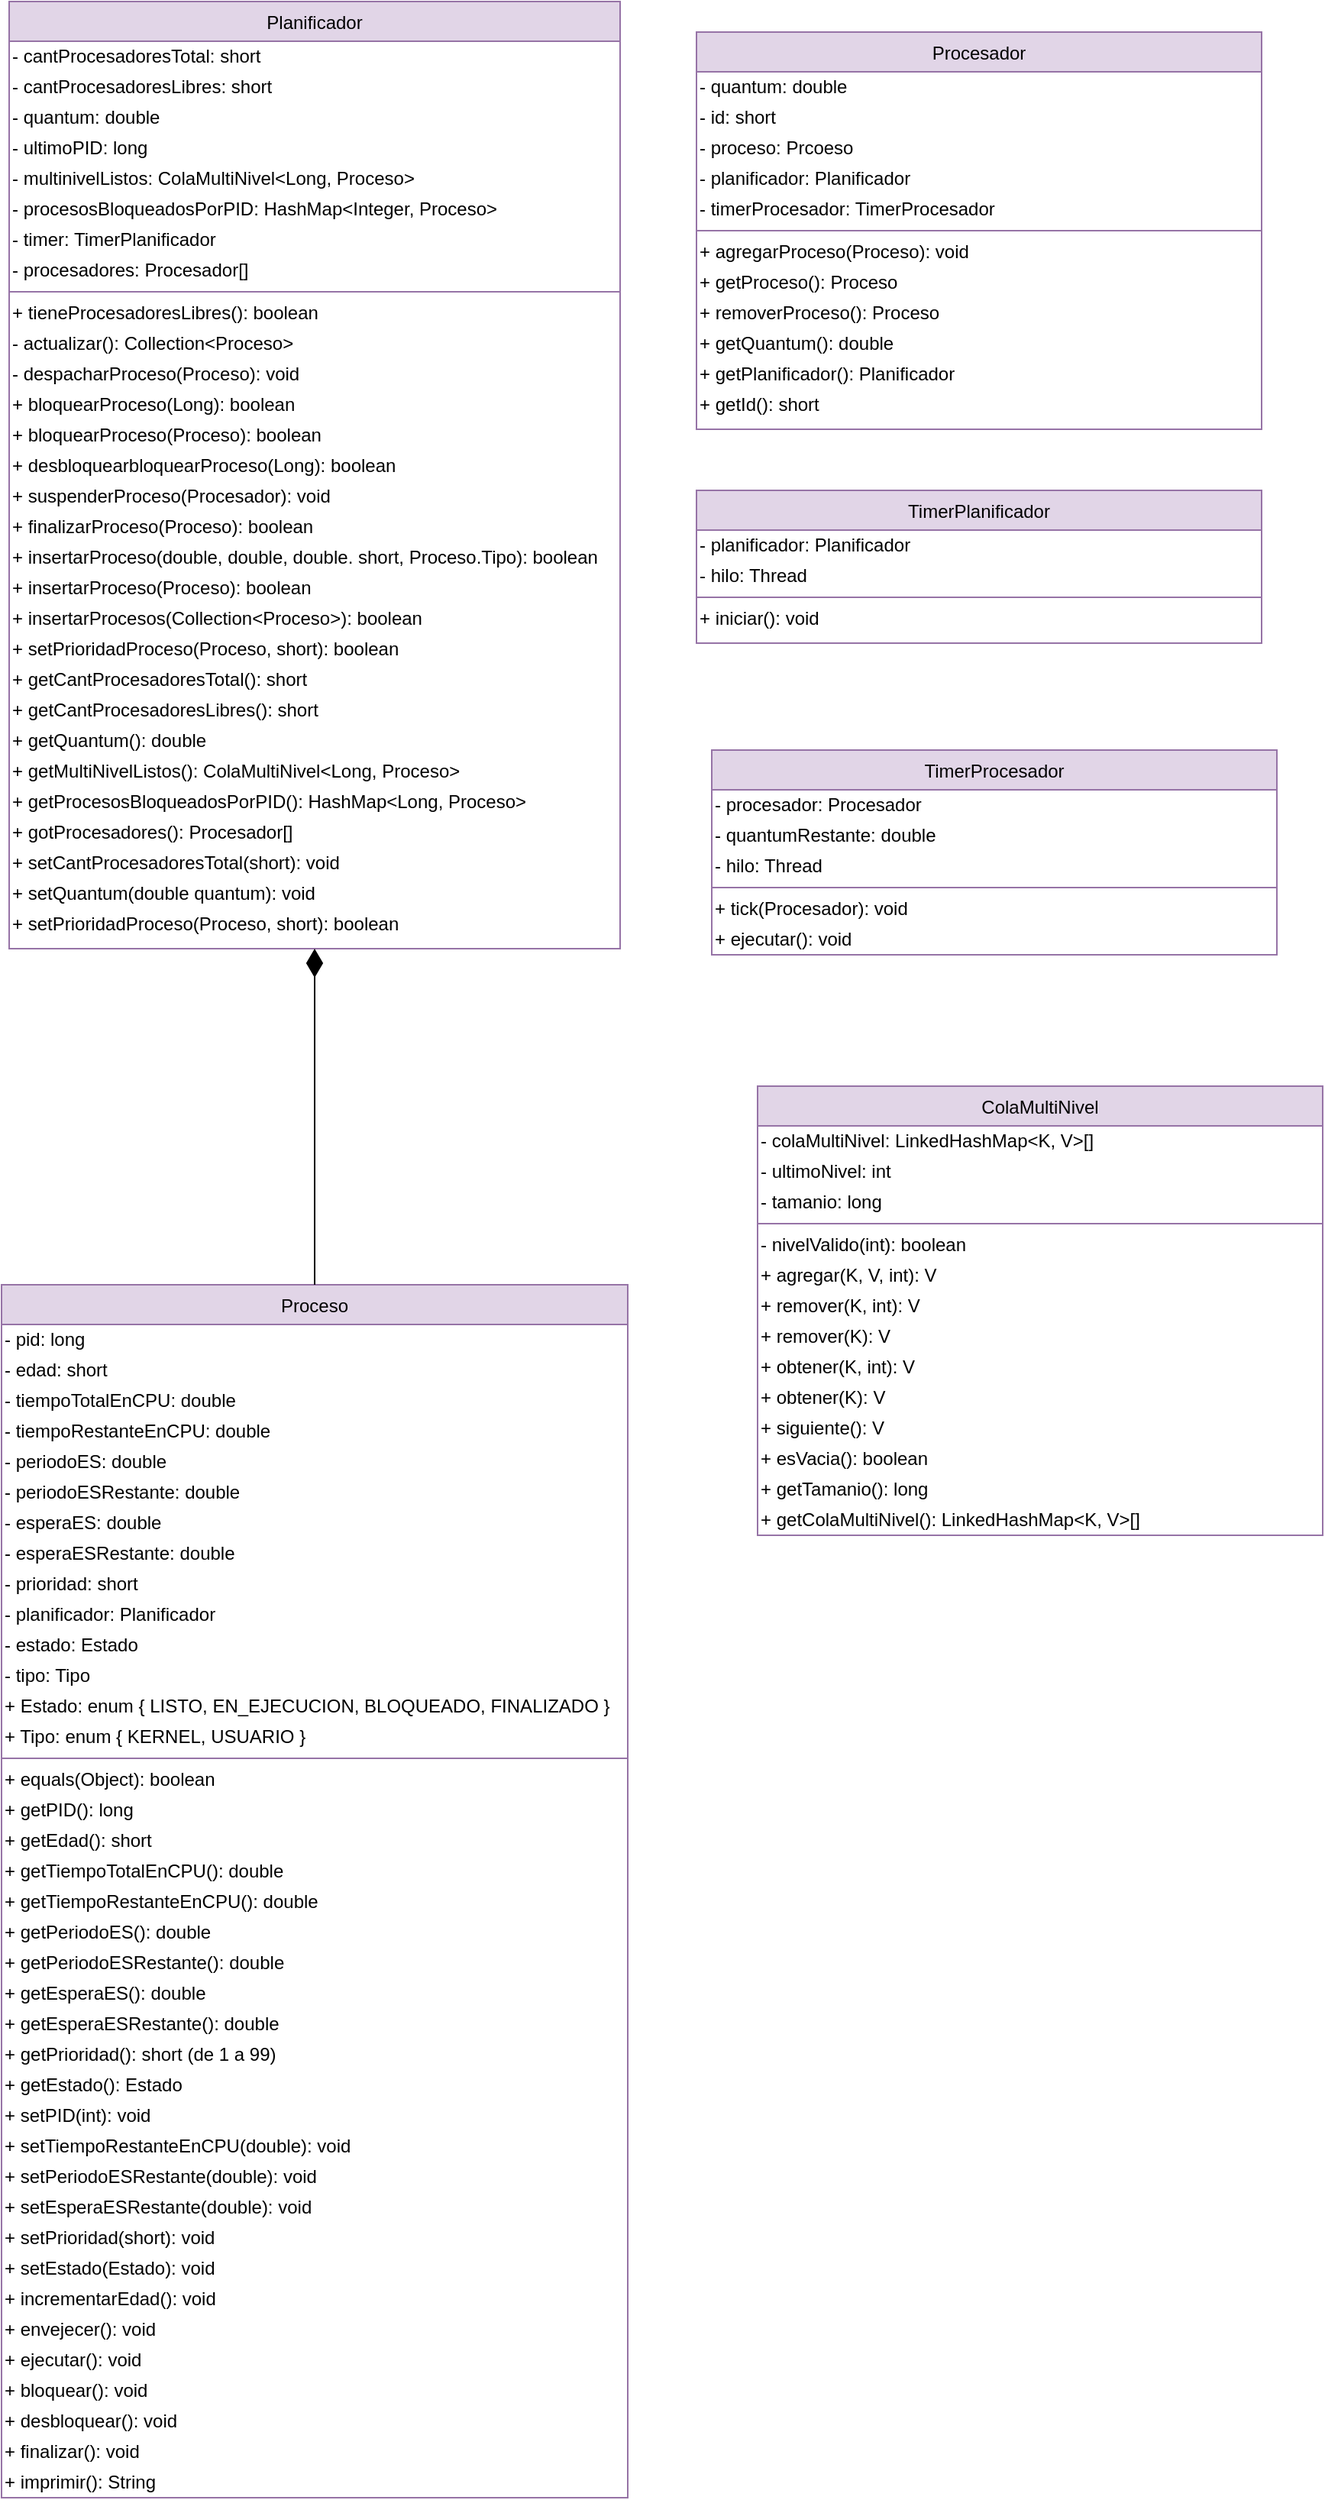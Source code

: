 <mxfile version="19.0.3" type="device"><diagram id="C5RBs43oDa-KdzZeNtuy" name="Page-1"><mxGraphModel dx="890" dy="1562" grid="1" gridSize="10" guides="1" tooltips="1" connect="1" arrows="1" fold="1" page="1" pageScale="1" pageWidth="827" pageHeight="1169" math="0" shadow="0"><root><mxCell id="WIyWlLk6GJQsqaUBKTNV-0"/><mxCell id="WIyWlLk6GJQsqaUBKTNV-1" parent="WIyWlLk6GJQsqaUBKTNV-0"/><mxCell id="zkfFHV4jXpPFQw0GAbJ--0" value="Planificador" style="swimlane;fontStyle=0;align=center;verticalAlign=top;childLayout=stackLayout;horizontal=1;startSize=26;horizontalStack=0;resizeParent=1;resizeLast=0;collapsible=1;marginBottom=0;rounded=0;shadow=0;strokeWidth=1;fillColor=#e1d5e7;strokeColor=#9673a6;" parent="WIyWlLk6GJQsqaUBKTNV-1" vertex="1"><mxGeometry x="440" y="-90" width="400" height="620" as="geometry"><mxRectangle x="230" y="140" width="160" height="26" as="alternateBounds"/></mxGeometry></mxCell><mxCell id="KZem5yI_J5OwoNW8qVeV-34" value="- cantProcesadoresTotal: short" style="text;html=1;align=left;verticalAlign=middle;resizable=0;points=[];autosize=1;strokeColor=none;fillColor=none;" parent="zkfFHV4jXpPFQw0GAbJ--0" vertex="1"><mxGeometry y="26" width="400" height="20" as="geometry"/></mxCell><mxCell id="KZem5yI_J5OwoNW8qVeV-38" value="- cantProcesadoresLibres: short" style="text;html=1;align=left;verticalAlign=middle;resizable=0;points=[];autosize=1;strokeColor=none;fillColor=none;" parent="zkfFHV4jXpPFQw0GAbJ--0" vertex="1"><mxGeometry y="46" width="400" height="20" as="geometry"/></mxCell><mxCell id="KZem5yI_J5OwoNW8qVeV-18" value="- quantum: double" style="text;html=1;align=left;verticalAlign=middle;resizable=0;points=[];autosize=1;strokeColor=none;fillColor=none;" parent="zkfFHV4jXpPFQw0GAbJ--0" vertex="1"><mxGeometry y="66" width="400" height="20" as="geometry"/></mxCell><mxCell id="LZB0UhhgpXTZu3_sAU4M-23" value="- ultimoPID: long" style="text;html=1;align=left;verticalAlign=middle;resizable=0;points=[];autosize=1;strokeColor=none;fillColor=none;" vertex="1" parent="zkfFHV4jXpPFQw0GAbJ--0"><mxGeometry y="86" width="400" height="20" as="geometry"/></mxCell><mxCell id="KZem5yI_J5OwoNW8qVeV-39" value="- multinivelListos: ColaMultiNivel&amp;lt;Long, Proceso&amp;gt;" style="text;html=1;align=left;verticalAlign=middle;resizable=0;points=[];autosize=1;strokeColor=none;fillColor=none;" parent="zkfFHV4jXpPFQw0GAbJ--0" vertex="1"><mxGeometry y="106" width="400" height="20" as="geometry"/></mxCell><mxCell id="LZB0UhhgpXTZu3_sAU4M-24" value="- procesosBloqueadosPorPID: HashMap&amp;lt;Integer, Proceso&amp;gt;" style="text;html=1;align=left;verticalAlign=middle;resizable=0;points=[];autosize=1;strokeColor=none;fillColor=none;" vertex="1" parent="zkfFHV4jXpPFQw0GAbJ--0"><mxGeometry y="126" width="400" height="20" as="geometry"/></mxCell><mxCell id="LZB0UhhgpXTZu3_sAU4M-25" value="- timer: TimerPlanificador" style="text;html=1;align=left;verticalAlign=middle;resizable=0;points=[];autosize=1;strokeColor=none;fillColor=none;" vertex="1" parent="zkfFHV4jXpPFQw0GAbJ--0"><mxGeometry y="146" width="400" height="20" as="geometry"/></mxCell><mxCell id="KZem5yI_J5OwoNW8qVeV-36" value="- procesadores: Procesador[]" style="text;html=1;align=left;verticalAlign=middle;resizable=0;points=[];autosize=1;strokeColor=none;fillColor=none;" parent="zkfFHV4jXpPFQw0GAbJ--0" vertex="1"><mxGeometry y="166" width="400" height="20" as="geometry"/></mxCell><mxCell id="zkfFHV4jXpPFQw0GAbJ--4" value="" style="line;html=1;strokeWidth=1;align=left;verticalAlign=middle;spacingTop=-1;spacingLeft=3;spacingRight=3;rotatable=0;labelPosition=right;points=[];portConstraint=eastwest;fillColor=#e1d5e7;strokeColor=#9673a6;" parent="zkfFHV4jXpPFQw0GAbJ--0" vertex="1"><mxGeometry y="186" width="400" height="8" as="geometry"/></mxCell><mxCell id="LZB0UhhgpXTZu3_sAU4M-26" value="+ tieneProcesadoresLibres(): boolean" style="text;html=1;align=left;verticalAlign=middle;resizable=0;points=[];autosize=1;" vertex="1" parent="zkfFHV4jXpPFQw0GAbJ--0"><mxGeometry y="194" width="400" height="20" as="geometry"/></mxCell><mxCell id="KZem5yI_J5OwoNW8qVeV-40" value="- actualizar(): Collection&amp;lt;Proceso&amp;gt;" style="text;html=1;align=left;verticalAlign=middle;resizable=0;points=[];autosize=1;" parent="zkfFHV4jXpPFQw0GAbJ--0" vertex="1"><mxGeometry y="214" width="400" height="20" as="geometry"/></mxCell><mxCell id="LZB0UhhgpXTZu3_sAU4M-27" value="- despacharProceso(Proceso): void" style="text;html=1;align=left;verticalAlign=middle;resizable=0;points=[];autosize=1;" vertex="1" parent="zkfFHV4jXpPFQw0GAbJ--0"><mxGeometry y="234" width="400" height="20" as="geometry"/></mxCell><mxCell id="KZem5yI_J5OwoNW8qVeV-44" value="+ bloquearProceso(Long): boolean" style="text;html=1;align=left;verticalAlign=middle;resizable=0;points=[];autosize=1;" parent="zkfFHV4jXpPFQw0GAbJ--0" vertex="1"><mxGeometry y="254" width="400" height="20" as="geometry"/></mxCell><mxCell id="LZB0UhhgpXTZu3_sAU4M-28" value="+ bloquearProceso(Proceso): boolean" style="text;html=1;align=left;verticalAlign=middle;resizable=0;points=[];autosize=1;" vertex="1" parent="zkfFHV4jXpPFQw0GAbJ--0"><mxGeometry y="274" width="400" height="20" as="geometry"/></mxCell><mxCell id="LZB0UhhgpXTZu3_sAU4M-29" value="+ desbloquearbloquearProceso(Long): boolean" style="text;html=1;align=left;verticalAlign=middle;resizable=0;points=[];autosize=1;" vertex="1" parent="zkfFHV4jXpPFQw0GAbJ--0"><mxGeometry y="294" width="400" height="20" as="geometry"/></mxCell><mxCell id="LZB0UhhgpXTZu3_sAU4M-30" value="+ suspenderProceso(Procesador): void" style="text;html=1;align=left;verticalAlign=middle;resizable=0;points=[];autosize=1;" vertex="1" parent="zkfFHV4jXpPFQw0GAbJ--0"><mxGeometry y="314" width="400" height="20" as="geometry"/></mxCell><mxCell id="LZB0UhhgpXTZu3_sAU4M-31" value="+ finalizarProceso(Proceso): boolean" style="text;html=1;align=left;verticalAlign=middle;resizable=0;points=[];autosize=1;" vertex="1" parent="zkfFHV4jXpPFQw0GAbJ--0"><mxGeometry y="334" width="400" height="20" as="geometry"/></mxCell><mxCell id="KZem5yI_J5OwoNW8qVeV-57" value="+ insertarProceso(double, double, double. short, Proceso.Tipo): boolean" style="text;html=1;align=left;verticalAlign=middle;resizable=0;points=[];autosize=1;" parent="zkfFHV4jXpPFQw0GAbJ--0" vertex="1"><mxGeometry y="354" width="400" height="20" as="geometry"/></mxCell><mxCell id="LZB0UhhgpXTZu3_sAU4M-33" value="+ insertarProceso(Proceso): boolean" style="text;html=1;align=left;verticalAlign=middle;resizable=0;points=[];autosize=1;" vertex="1" parent="zkfFHV4jXpPFQw0GAbJ--0"><mxGeometry y="374" width="400" height="20" as="geometry"/></mxCell><mxCell id="KZem5yI_J5OwoNW8qVeV-63" value="+ insertarProcesos(Collection&amp;lt;Proceso&amp;gt;): boolean" style="text;html=1;align=left;verticalAlign=middle;resizable=0;points=[];autosize=1;" parent="zkfFHV4jXpPFQw0GAbJ--0" vertex="1"><mxGeometry y="394" width="400" height="20" as="geometry"/></mxCell><mxCell id="LZB0UhhgpXTZu3_sAU4M-34" value="+ setPrioridadProceso(Proceso, short): boolean" style="text;html=1;align=left;verticalAlign=middle;resizable=0;points=[];autosize=1;" vertex="1" parent="zkfFHV4jXpPFQw0GAbJ--0"><mxGeometry y="414" width="400" height="20" as="geometry"/></mxCell><mxCell id="KZem5yI_J5OwoNW8qVeV-61" value="+ getCantProcesadoresTotal(): short" style="text;html=1;align=left;verticalAlign=middle;resizable=0;points=[];autosize=1;" parent="zkfFHV4jXpPFQw0GAbJ--0" vertex="1"><mxGeometry y="434" width="400" height="20" as="geometry"/></mxCell><mxCell id="LZB0UhhgpXTZu3_sAU4M-35" value="+ getCantProcesadoresLibres(): short" style="text;html=1;align=left;verticalAlign=middle;resizable=0;points=[];autosize=1;" vertex="1" parent="zkfFHV4jXpPFQw0GAbJ--0"><mxGeometry y="454" width="400" height="20" as="geometry"/></mxCell><mxCell id="KZem5yI_J5OwoNW8qVeV-19" value="+ getQuantum(): double" style="text;html=1;align=left;verticalAlign=middle;resizable=0;points=[];autosize=1;" parent="zkfFHV4jXpPFQw0GAbJ--0" vertex="1"><mxGeometry y="474" width="400" height="20" as="geometry"/></mxCell><mxCell id="KZem5yI_J5OwoNW8qVeV-67" value="+ getMultiNivelListos(): ColaMultiNivel&amp;lt;Long, Proceso&amp;gt;" style="text;html=1;align=left;verticalAlign=middle;resizable=0;points=[];autosize=1;" parent="zkfFHV4jXpPFQw0GAbJ--0" vertex="1"><mxGeometry y="494" width="400" height="20" as="geometry"/></mxCell><mxCell id="KZem5yI_J5OwoNW8qVeV-71" value="+ getProcesosBloqueadosPorPID(): HashMap&amp;lt;Long, Proceso&amp;gt;" style="text;html=1;align=left;verticalAlign=middle;resizable=0;points=[];autosize=1;" parent="zkfFHV4jXpPFQw0GAbJ--0" vertex="1"><mxGeometry y="514" width="400" height="20" as="geometry"/></mxCell><mxCell id="KZem5yI_J5OwoNW8qVeV-73" value="+ gotProcesadores(): Procesador[]" style="text;html=1;align=left;verticalAlign=middle;resizable=0;points=[];autosize=1;" parent="zkfFHV4jXpPFQw0GAbJ--0" vertex="1"><mxGeometry y="534" width="400" height="20" as="geometry"/></mxCell><mxCell id="KZem5yI_J5OwoNW8qVeV-60" value="+ setCantProcesadoresTotal(short): void" style="text;html=1;align=left;verticalAlign=middle;resizable=0;points=[];autosize=1;" parent="zkfFHV4jXpPFQw0GAbJ--0" vertex="1"><mxGeometry y="554" width="400" height="20" as="geometry"/></mxCell><mxCell id="KZem5yI_J5OwoNW8qVeV-20" value="+ setQuantum(double quantum): void" style="text;html=1;align=left;verticalAlign=middle;resizable=0;points=[];autosize=1;" parent="zkfFHV4jXpPFQw0GAbJ--0" vertex="1"><mxGeometry y="574" width="400" height="20" as="geometry"/></mxCell><mxCell id="KZem5yI_J5OwoNW8qVeV-62" value="+ setPrioridadProceso(Proceso, short): boolean" style="text;html=1;align=left;verticalAlign=middle;resizable=0;points=[];autosize=1;" parent="zkfFHV4jXpPFQw0GAbJ--0" vertex="1"><mxGeometry y="594" width="400" height="20" as="geometry"/></mxCell><mxCell id="zkfFHV4jXpPFQw0GAbJ--13" value="Proceso" style="swimlane;fontStyle=0;align=center;verticalAlign=top;childLayout=stackLayout;horizontal=1;startSize=26;horizontalStack=0;resizeParent=1;resizeLast=0;collapsible=1;marginBottom=0;rounded=0;shadow=0;strokeWidth=1;fillColor=#e1d5e7;strokeColor=#9673a6;" parent="WIyWlLk6GJQsqaUBKTNV-1" vertex="1"><mxGeometry x="435" y="750" width="410" height="794" as="geometry"><mxRectangle x="340" y="380" width="170" height="26" as="alternateBounds"/></mxGeometry></mxCell><mxCell id="KZem5yI_J5OwoNW8qVeV-28" value="- pid: long" style="text;html=1;align=left;verticalAlign=middle;resizable=0;points=[];autosize=1;strokeColor=none;fillColor=none;" parent="zkfFHV4jXpPFQw0GAbJ--13" vertex="1"><mxGeometry y="26" width="410" height="20" as="geometry"/></mxCell><mxCell id="LZB0UhhgpXTZu3_sAU4M-36" value="- edad: short" style="text;html=1;align=left;verticalAlign=middle;resizable=0;points=[];autosize=1;strokeColor=none;fillColor=none;" vertex="1" parent="zkfFHV4jXpPFQw0GAbJ--13"><mxGeometry y="46" width="410" height="20" as="geometry"/></mxCell><mxCell id="KZem5yI_J5OwoNW8qVeV-1" value="- tiempoTotalEnCPU: double" style="text;html=1;align=left;verticalAlign=middle;resizable=0;points=[];autosize=1;strokeColor=none;fillColor=none;" parent="zkfFHV4jXpPFQw0GAbJ--13" vertex="1"><mxGeometry y="66" width="410" height="20" as="geometry"/></mxCell><mxCell id="LZB0UhhgpXTZu3_sAU4M-37" value="- tiempoRestanteEnCPU: double" style="text;html=1;align=left;verticalAlign=middle;resizable=0;points=[];autosize=1;strokeColor=none;fillColor=none;" vertex="1" parent="zkfFHV4jXpPFQw0GAbJ--13"><mxGeometry y="86" width="410" height="20" as="geometry"/></mxCell><mxCell id="KZem5yI_J5OwoNW8qVeV-22" value="- periodoES: double" style="text;html=1;align=left;verticalAlign=middle;resizable=0;points=[];autosize=1;strokeColor=none;fillColor=none;" parent="zkfFHV4jXpPFQw0GAbJ--13" vertex="1"><mxGeometry y="106" width="410" height="20" as="geometry"/></mxCell><mxCell id="LZB0UhhgpXTZu3_sAU4M-38" value="- periodoESRestante: double" style="text;html=1;align=left;verticalAlign=middle;resizable=0;points=[];autosize=1;strokeColor=none;fillColor=none;" vertex="1" parent="zkfFHV4jXpPFQw0GAbJ--13"><mxGeometry y="126" width="410" height="20" as="geometry"/></mxCell><mxCell id="KZem5yI_J5OwoNW8qVeV-24" value="- esperaES: double" style="text;html=1;align=left;verticalAlign=middle;resizable=0;points=[];autosize=1;strokeColor=none;fillColor=none;" parent="zkfFHV4jXpPFQw0GAbJ--13" vertex="1"><mxGeometry y="146" width="410" height="20" as="geometry"/></mxCell><mxCell id="KZem5yI_J5OwoNW8qVeV-69" value="- esperaESRestante: double" style="text;html=1;align=left;verticalAlign=middle;resizable=0;points=[];autosize=1;strokeColor=none;fillColor=none;" parent="zkfFHV4jXpPFQw0GAbJ--13" vertex="1"><mxGeometry y="166" width="410" height="20" as="geometry"/></mxCell><mxCell id="KZem5yI_J5OwoNW8qVeV-12" value="- prioridad: short" style="text;html=1;align=left;verticalAlign=middle;resizable=0;points=[];autosize=1;strokeColor=none;fillColor=none;" parent="zkfFHV4jXpPFQw0GAbJ--13" vertex="1"><mxGeometry y="186" width="410" height="20" as="geometry"/></mxCell><mxCell id="KZem5yI_J5OwoNW8qVeV-78" value="- planificador: Planificador" style="text;html=1;align=left;verticalAlign=middle;resizable=0;points=[];autosize=1;strokeColor=none;fillColor=none;" parent="zkfFHV4jXpPFQw0GAbJ--13" vertex="1"><mxGeometry y="206" width="410" height="20" as="geometry"/></mxCell><mxCell id="KZem5yI_J5OwoNW8qVeV-9" value="- estado: Estado" style="text;html=1;align=left;verticalAlign=middle;resizable=0;points=[];autosize=1;strokeColor=none;fillColor=none;" parent="zkfFHV4jXpPFQw0GAbJ--13" vertex="1"><mxGeometry y="226" width="410" height="20" as="geometry"/></mxCell><mxCell id="LZB0UhhgpXTZu3_sAU4M-40" value="- tipo: Tipo" style="text;html=1;align=left;verticalAlign=middle;resizable=0;points=[];autosize=1;strokeColor=none;fillColor=none;" vertex="1" parent="zkfFHV4jXpPFQw0GAbJ--13"><mxGeometry y="246" width="410" height="20" as="geometry"/></mxCell><mxCell id="KZem5yI_J5OwoNW8qVeV-17" value="+ Estado: enum {&amp;nbsp;LISTO, EN_EJECUCION, BLOQUEADO, FINALIZADO }" style="text;html=1;align=left;verticalAlign=middle;resizable=0;points=[];autosize=1;strokeColor=none;fillColor=none;" parent="zkfFHV4jXpPFQw0GAbJ--13" vertex="1"><mxGeometry y="266" width="410" height="20" as="geometry"/></mxCell><mxCell id="LZB0UhhgpXTZu3_sAU4M-39" value="+ Tipo: enum { KERNEL, USUARIO }" style="text;html=1;align=left;verticalAlign=middle;resizable=0;points=[];autosize=1;strokeColor=none;fillColor=none;" vertex="1" parent="zkfFHV4jXpPFQw0GAbJ--13"><mxGeometry y="286" width="410" height="20" as="geometry"/></mxCell><mxCell id="zkfFHV4jXpPFQw0GAbJ--15" value="" style="line;html=1;strokeWidth=1;align=left;verticalAlign=middle;spacingTop=-1;spacingLeft=3;spacingRight=3;rotatable=0;labelPosition=right;points=[];portConstraint=eastwest;fillColor=#e1d5e7;strokeColor=#9673a6;" parent="zkfFHV4jXpPFQw0GAbJ--13" vertex="1"><mxGeometry y="306" width="410" height="8" as="geometry"/></mxCell><mxCell id="LZB0UhhgpXTZu3_sAU4M-41" value="+ equals(Object): boolean" style="text;html=1;align=left;verticalAlign=middle;resizable=0;points=[];autosize=1;strokeColor=none;fillColor=none;" vertex="1" parent="zkfFHV4jXpPFQw0GAbJ--13"><mxGeometry y="314" width="410" height="20" as="geometry"/></mxCell><mxCell id="KZem5yI_J5OwoNW8qVeV-29" value="+ getPID(): long" style="text;html=1;align=left;verticalAlign=middle;resizable=0;points=[];autosize=1;strokeColor=none;fillColor=none;" parent="zkfFHV4jXpPFQw0GAbJ--13" vertex="1"><mxGeometry y="334" width="410" height="20" as="geometry"/></mxCell><mxCell id="LZB0UhhgpXTZu3_sAU4M-42" value="+ getEdad(): short" style="text;html=1;align=left;verticalAlign=middle;resizable=0;points=[];autosize=1;strokeColor=none;fillColor=none;" vertex="1" parent="zkfFHV4jXpPFQw0GAbJ--13"><mxGeometry y="354" width="410" height="20" as="geometry"/></mxCell><mxCell id="KZem5yI_J5OwoNW8qVeV-3" value="+ getTiempoTotalEnCPU(): double" style="text;html=1;align=left;verticalAlign=middle;resizable=0;points=[];autosize=1;strokeColor=none;fillColor=none;" parent="zkfFHV4jXpPFQw0GAbJ--13" vertex="1"><mxGeometry y="374" width="410" height="20" as="geometry"/></mxCell><mxCell id="LZB0UhhgpXTZu3_sAU4M-43" value="+ getTiempoRestanteEnCPU(): double" style="text;html=1;align=left;verticalAlign=middle;resizable=0;points=[];autosize=1;strokeColor=none;fillColor=none;" vertex="1" parent="zkfFHV4jXpPFQw0GAbJ--13"><mxGeometry y="394" width="410" height="20" as="geometry"/></mxCell><mxCell id="KZem5yI_J5OwoNW8qVeV-16" value="+ getPeriodoES(): double" style="text;html=1;align=left;verticalAlign=middle;resizable=0;points=[];autosize=1;strokeColor=none;fillColor=none;" parent="zkfFHV4jXpPFQw0GAbJ--13" vertex="1"><mxGeometry y="414" width="410" height="20" as="geometry"/></mxCell><mxCell id="LZB0UhhgpXTZu3_sAU4M-44" value="+ getPeriodoESRestante(): double" style="text;html=1;align=left;verticalAlign=middle;resizable=0;points=[];autosize=1;strokeColor=none;fillColor=none;" vertex="1" parent="zkfFHV4jXpPFQw0GAbJ--13"><mxGeometry y="434" width="410" height="20" as="geometry"/></mxCell><mxCell id="KZem5yI_J5OwoNW8qVeV-26" value="+ getEsperaES(): double" style="text;html=1;align=left;verticalAlign=middle;resizable=0;points=[];autosize=1;strokeColor=none;fillColor=none;" parent="zkfFHV4jXpPFQw0GAbJ--13" vertex="1"><mxGeometry y="454" width="410" height="20" as="geometry"/></mxCell><mxCell id="LZB0UhhgpXTZu3_sAU4M-45" value="+ getEsperaESRestante(): double" style="text;html=1;align=left;verticalAlign=middle;resizable=0;points=[];autosize=1;strokeColor=none;fillColor=none;" vertex="1" parent="zkfFHV4jXpPFQw0GAbJ--13"><mxGeometry y="474" width="410" height="20" as="geometry"/></mxCell><mxCell id="KZem5yI_J5OwoNW8qVeV-15" value="+ getPrioridad(): short (de 1 a 99)" style="text;html=1;align=left;verticalAlign=middle;resizable=0;points=[];autosize=1;strokeColor=none;fillColor=none;" parent="zkfFHV4jXpPFQw0GAbJ--13" vertex="1"><mxGeometry y="494" width="410" height="20" as="geometry"/></mxCell><mxCell id="KZem5yI_J5OwoNW8qVeV-21" value="+ getEstado(): Estado" style="text;html=1;align=left;verticalAlign=middle;resizable=0;points=[];autosize=1;strokeColor=none;fillColor=none;" parent="zkfFHV4jXpPFQw0GAbJ--13" vertex="1"><mxGeometry y="514" width="410" height="20" as="geometry"/></mxCell><mxCell id="KZem5yI_J5OwoNW8qVeV-65" value="+ setPID(int): void" style="text;html=1;align=left;verticalAlign=middle;resizable=0;points=[];autosize=1;strokeColor=none;fillColor=none;" parent="zkfFHV4jXpPFQw0GAbJ--13" vertex="1"><mxGeometry y="534" width="410" height="20" as="geometry"/></mxCell><mxCell id="KZem5yI_J5OwoNW8qVeV-2" value="+ setTiempoRestanteEnCPU(double): void" style="text;html=1;align=left;verticalAlign=middle;resizable=0;points=[];autosize=1;strokeColor=none;fillColor=none;" parent="zkfFHV4jXpPFQw0GAbJ--13" vertex="1"><mxGeometry y="554" width="410" height="20" as="geometry"/></mxCell><mxCell id="LZB0UhhgpXTZu3_sAU4M-46" value="+ setPeriodoESRestante(double): void" style="text;html=1;align=left;verticalAlign=middle;resizable=0;points=[];autosize=1;strokeColor=none;fillColor=none;" vertex="1" parent="zkfFHV4jXpPFQw0GAbJ--13"><mxGeometry y="574" width="410" height="20" as="geometry"/></mxCell><mxCell id="LZB0UhhgpXTZu3_sAU4M-47" value="+ setEsperaESRestante(double): void" style="text;html=1;align=left;verticalAlign=middle;resizable=0;points=[];autosize=1;strokeColor=none;fillColor=none;" vertex="1" parent="zkfFHV4jXpPFQw0GAbJ--13"><mxGeometry y="594" width="410" height="20" as="geometry"/></mxCell><mxCell id="KZem5yI_J5OwoNW8qVeV-14" value="+ setPrioridad(short): void" style="text;html=1;align=left;verticalAlign=middle;resizable=0;points=[];autosize=1;strokeColor=none;fillColor=none;" parent="zkfFHV4jXpPFQw0GAbJ--13" vertex="1"><mxGeometry y="614" width="410" height="20" as="geometry"/></mxCell><mxCell id="KZem5yI_J5OwoNW8qVeV-23" value="+ setEstado(Estado): void" style="text;html=1;align=left;verticalAlign=middle;resizable=0;points=[];autosize=1;strokeColor=none;fillColor=none;" parent="zkfFHV4jXpPFQw0GAbJ--13" vertex="1"><mxGeometry y="634" width="410" height="20" as="geometry"/></mxCell><mxCell id="KZem5yI_J5OwoNW8qVeV-25" value="+ incrementarEdad(): void" style="text;html=1;align=left;verticalAlign=middle;resizable=0;points=[];autosize=1;strokeColor=none;fillColor=none;" parent="zkfFHV4jXpPFQw0GAbJ--13" vertex="1"><mxGeometry y="654" width="410" height="20" as="geometry"/></mxCell><mxCell id="LZB0UhhgpXTZu3_sAU4M-48" value="+ envejecer(): void" style="text;html=1;align=left;verticalAlign=middle;resizable=0;points=[];autosize=1;strokeColor=none;fillColor=none;" vertex="1" parent="zkfFHV4jXpPFQw0GAbJ--13"><mxGeometry y="674" width="410" height="20" as="geometry"/></mxCell><mxCell id="LZB0UhhgpXTZu3_sAU4M-49" value="+ ejecutar(): void" style="text;html=1;align=left;verticalAlign=middle;resizable=0;points=[];autosize=1;strokeColor=none;fillColor=none;" vertex="1" parent="zkfFHV4jXpPFQw0GAbJ--13"><mxGeometry y="694" width="410" height="20" as="geometry"/></mxCell><mxCell id="LZB0UhhgpXTZu3_sAU4M-50" value="+ bloquear(): void" style="text;html=1;align=left;verticalAlign=middle;resizable=0;points=[];autosize=1;strokeColor=none;fillColor=none;" vertex="1" parent="zkfFHV4jXpPFQw0GAbJ--13"><mxGeometry y="714" width="410" height="20" as="geometry"/></mxCell><mxCell id="LZB0UhhgpXTZu3_sAU4M-51" value="+ desbloquear(): void" style="text;html=1;align=left;verticalAlign=middle;resizable=0;points=[];autosize=1;strokeColor=none;fillColor=none;" vertex="1" parent="zkfFHV4jXpPFQw0GAbJ--13"><mxGeometry y="734" width="410" height="20" as="geometry"/></mxCell><mxCell id="LZB0UhhgpXTZu3_sAU4M-52" value="+ finalizar(): void" style="text;html=1;align=left;verticalAlign=middle;resizable=0;points=[];autosize=1;strokeColor=none;fillColor=none;" vertex="1" parent="zkfFHV4jXpPFQw0GAbJ--13"><mxGeometry y="754" width="410" height="20" as="geometry"/></mxCell><mxCell id="LZB0UhhgpXTZu3_sAU4M-53" value="+ imprimir(): String" style="text;html=1;align=left;verticalAlign=middle;resizable=0;points=[];autosize=1;strokeColor=none;fillColor=none;" vertex="1" parent="zkfFHV4jXpPFQw0GAbJ--13"><mxGeometry y="774" width="410" height="20" as="geometry"/></mxCell><mxCell id="KZem5yI_J5OwoNW8qVeV-74" value="" style="endArrow=diamondThin;html=1;rounded=0;endFill=1;startArrow=none;startFill=0;strokeWidth=1;endSize=16;" parent="WIyWlLk6GJQsqaUBKTNV-1" source="zkfFHV4jXpPFQw0GAbJ--13" target="zkfFHV4jXpPFQw0GAbJ--0" edge="1"><mxGeometry width="50" height="50" relative="1" as="geometry"><mxPoint x="580" y="410" as="sourcePoint"/><mxPoint x="630" y="360" as="targetPoint"/></mxGeometry></mxCell><mxCell id="LZB0UhhgpXTZu3_sAU4M-1" value="Procesador" style="swimlane;fontStyle=0;align=center;verticalAlign=top;childLayout=stackLayout;horizontal=1;startSize=26;horizontalStack=0;resizeParent=1;resizeLast=0;collapsible=1;marginBottom=0;rounded=0;shadow=0;strokeWidth=1;fillColor=#e1d5e7;strokeColor=#9673a6;" vertex="1" parent="WIyWlLk6GJQsqaUBKTNV-1"><mxGeometry x="890" y="-70" width="370" height="260" as="geometry"><mxRectangle x="230" y="140" width="160" height="26" as="alternateBounds"/></mxGeometry></mxCell><mxCell id="LZB0UhhgpXTZu3_sAU4M-2" value="- quantum: double" style="text;html=1;align=left;verticalAlign=middle;resizable=0;points=[];autosize=1;strokeColor=none;fillColor=none;" vertex="1" parent="LZB0UhhgpXTZu3_sAU4M-1"><mxGeometry y="26" width="370" height="20" as="geometry"/></mxCell><mxCell id="LZB0UhhgpXTZu3_sAU4M-3" value="- id: short" style="text;html=1;align=left;verticalAlign=middle;resizable=0;points=[];autosize=1;strokeColor=none;fillColor=none;" vertex="1" parent="LZB0UhhgpXTZu3_sAU4M-1"><mxGeometry y="46" width="370" height="20" as="geometry"/></mxCell><mxCell id="LZB0UhhgpXTZu3_sAU4M-4" value="- proceso: Prcoeso" style="text;html=1;align=left;verticalAlign=middle;resizable=0;points=[];autosize=1;strokeColor=none;fillColor=none;" vertex="1" parent="LZB0UhhgpXTZu3_sAU4M-1"><mxGeometry y="66" width="370" height="20" as="geometry"/></mxCell><mxCell id="LZB0UhhgpXTZu3_sAU4M-5" value="- planificador: Planificador" style="text;html=1;align=left;verticalAlign=middle;resizable=0;points=[];autosize=1;strokeColor=none;fillColor=none;" vertex="1" parent="LZB0UhhgpXTZu3_sAU4M-1"><mxGeometry y="86" width="370" height="20" as="geometry"/></mxCell><mxCell id="LZB0UhhgpXTZu3_sAU4M-6" value="- timerProcesador: TimerProcesador" style="text;html=1;align=left;verticalAlign=middle;resizable=0;points=[];autosize=1;strokeColor=none;fillColor=none;" vertex="1" parent="LZB0UhhgpXTZu3_sAU4M-1"><mxGeometry y="106" width="370" height="20" as="geometry"/></mxCell><mxCell id="LZB0UhhgpXTZu3_sAU4M-8" value="" style="line;html=1;strokeWidth=1;align=left;verticalAlign=middle;spacingTop=-1;spacingLeft=3;spacingRight=3;rotatable=0;labelPosition=right;points=[];portConstraint=eastwest;fillColor=#e1d5e7;strokeColor=#9673a6;" vertex="1" parent="LZB0UhhgpXTZu3_sAU4M-1"><mxGeometry y="126" width="370" height="8" as="geometry"/></mxCell><mxCell id="LZB0UhhgpXTZu3_sAU4M-9" value="+ agregarProceso(Proceso): void" style="text;html=1;align=left;verticalAlign=middle;resizable=0;points=[];autosize=1;" vertex="1" parent="LZB0UhhgpXTZu3_sAU4M-1"><mxGeometry y="134" width="370" height="20" as="geometry"/></mxCell><mxCell id="LZB0UhhgpXTZu3_sAU4M-10" value="+ getProceso(): Proceso" style="text;html=1;align=left;verticalAlign=middle;resizable=0;points=[];autosize=1;" vertex="1" parent="LZB0UhhgpXTZu3_sAU4M-1"><mxGeometry y="154" width="370" height="20" as="geometry"/></mxCell><mxCell id="LZB0UhhgpXTZu3_sAU4M-11" value="+ removerProceso(): Proceso" style="text;html=1;align=left;verticalAlign=middle;resizable=0;points=[];autosize=1;" vertex="1" parent="LZB0UhhgpXTZu3_sAU4M-1"><mxGeometry y="174" width="370" height="20" as="geometry"/></mxCell><mxCell id="LZB0UhhgpXTZu3_sAU4M-12" value="+ getQuantum(): double" style="text;html=1;align=left;verticalAlign=middle;resizable=0;points=[];autosize=1;" vertex="1" parent="LZB0UhhgpXTZu3_sAU4M-1"><mxGeometry y="194" width="370" height="20" as="geometry"/></mxCell><mxCell id="LZB0UhhgpXTZu3_sAU4M-13" value="+ getPlanificador(): Planificador" style="text;html=1;align=left;verticalAlign=middle;resizable=0;points=[];autosize=1;" vertex="1" parent="LZB0UhhgpXTZu3_sAU4M-1"><mxGeometry y="214" width="370" height="20" as="geometry"/></mxCell><mxCell id="LZB0UhhgpXTZu3_sAU4M-14" value="+ getId(): short" style="text;html=1;align=left;verticalAlign=middle;resizable=0;points=[];autosize=1;" vertex="1" parent="LZB0UhhgpXTZu3_sAU4M-1"><mxGeometry y="234" width="370" height="20" as="geometry"/></mxCell><mxCell id="LZB0UhhgpXTZu3_sAU4M-54" value="TimerPlanificador" style="swimlane;fontStyle=0;align=center;verticalAlign=top;childLayout=stackLayout;horizontal=1;startSize=26;horizontalStack=0;resizeParent=1;resizeLast=0;collapsible=1;marginBottom=0;rounded=0;shadow=0;strokeWidth=1;fillColor=#e1d5e7;strokeColor=#9673a6;" vertex="1" parent="WIyWlLk6GJQsqaUBKTNV-1"><mxGeometry x="890" y="230" width="370" height="100" as="geometry"><mxRectangle x="230" y="140" width="160" height="26" as="alternateBounds"/></mxGeometry></mxCell><mxCell id="LZB0UhhgpXTZu3_sAU4M-55" value="- planificador: Planificador" style="text;html=1;align=left;verticalAlign=middle;resizable=0;points=[];autosize=1;strokeColor=none;fillColor=none;" vertex="1" parent="LZB0UhhgpXTZu3_sAU4M-54"><mxGeometry y="26" width="370" height="20" as="geometry"/></mxCell><mxCell id="LZB0UhhgpXTZu3_sAU4M-56" value="- hilo: Thread" style="text;html=1;align=left;verticalAlign=middle;resizable=0;points=[];autosize=1;strokeColor=none;fillColor=none;" vertex="1" parent="LZB0UhhgpXTZu3_sAU4M-54"><mxGeometry y="46" width="370" height="20" as="geometry"/></mxCell><mxCell id="LZB0UhhgpXTZu3_sAU4M-60" value="" style="line;html=1;strokeWidth=1;align=left;verticalAlign=middle;spacingTop=-1;spacingLeft=3;spacingRight=3;rotatable=0;labelPosition=right;points=[];portConstraint=eastwest;fillColor=#e1d5e7;strokeColor=#9673a6;" vertex="1" parent="LZB0UhhgpXTZu3_sAU4M-54"><mxGeometry y="66" width="370" height="8" as="geometry"/></mxCell><mxCell id="LZB0UhhgpXTZu3_sAU4M-61" value="+ iniciar(): void" style="text;html=1;align=left;verticalAlign=middle;resizable=0;points=[];autosize=1;" vertex="1" parent="LZB0UhhgpXTZu3_sAU4M-54"><mxGeometry y="74" width="370" height="20" as="geometry"/></mxCell><mxCell id="LZB0UhhgpXTZu3_sAU4M-67" value="TimerProcesador" style="swimlane;fontStyle=0;align=center;verticalAlign=top;childLayout=stackLayout;horizontal=1;startSize=26;horizontalStack=0;resizeParent=1;resizeLast=0;collapsible=1;marginBottom=0;rounded=0;shadow=0;strokeWidth=1;fillColor=#e1d5e7;strokeColor=#9673a6;" vertex="1" parent="WIyWlLk6GJQsqaUBKTNV-1"><mxGeometry x="900" y="400" width="370" height="134" as="geometry"><mxRectangle x="230" y="140" width="160" height="26" as="alternateBounds"/></mxGeometry></mxCell><mxCell id="LZB0UhhgpXTZu3_sAU4M-68" value="- procesador: Procesador" style="text;html=1;align=left;verticalAlign=middle;resizable=0;points=[];autosize=1;strokeColor=none;fillColor=none;" vertex="1" parent="LZB0UhhgpXTZu3_sAU4M-67"><mxGeometry y="26" width="370" height="20" as="geometry"/></mxCell><mxCell id="LZB0UhhgpXTZu3_sAU4M-72" value="- quantumRestante: double" style="text;html=1;align=left;verticalAlign=middle;resizable=0;points=[];autosize=1;strokeColor=none;fillColor=none;" vertex="1" parent="LZB0UhhgpXTZu3_sAU4M-67"><mxGeometry y="46" width="370" height="20" as="geometry"/></mxCell><mxCell id="LZB0UhhgpXTZu3_sAU4M-69" value="- hilo: Thread" style="text;html=1;align=left;verticalAlign=middle;resizable=0;points=[];autosize=1;strokeColor=none;fillColor=none;" vertex="1" parent="LZB0UhhgpXTZu3_sAU4M-67"><mxGeometry y="66" width="370" height="20" as="geometry"/></mxCell><mxCell id="LZB0UhhgpXTZu3_sAU4M-70" value="" style="line;html=1;strokeWidth=1;align=left;verticalAlign=middle;spacingTop=-1;spacingLeft=3;spacingRight=3;rotatable=0;labelPosition=right;points=[];portConstraint=eastwest;fillColor=#e1d5e7;strokeColor=#9673a6;" vertex="1" parent="LZB0UhhgpXTZu3_sAU4M-67"><mxGeometry y="86" width="370" height="8" as="geometry"/></mxCell><mxCell id="LZB0UhhgpXTZu3_sAU4M-71" value="+ tick(Procesador): void" style="text;html=1;align=left;verticalAlign=middle;resizable=0;points=[];autosize=1;" vertex="1" parent="LZB0UhhgpXTZu3_sAU4M-67"><mxGeometry y="94" width="370" height="20" as="geometry"/></mxCell><mxCell id="LZB0UhhgpXTZu3_sAU4M-73" value="+ ejecutar(): void" style="text;html=1;align=left;verticalAlign=middle;resizable=0;points=[];autosize=1;" vertex="1" parent="LZB0UhhgpXTZu3_sAU4M-67"><mxGeometry y="114" width="370" height="20" as="geometry"/></mxCell><mxCell id="LZB0UhhgpXTZu3_sAU4M-74" value="ColaMultiNivel" style="swimlane;fontStyle=0;align=center;verticalAlign=top;childLayout=stackLayout;horizontal=1;startSize=26;horizontalStack=0;resizeParent=1;resizeLast=0;collapsible=1;marginBottom=0;rounded=0;shadow=0;strokeWidth=1;fillColor=#e1d5e7;strokeColor=#9673a6;" vertex="1" parent="WIyWlLk6GJQsqaUBKTNV-1"><mxGeometry x="930" y="620" width="370" height="294" as="geometry"><mxRectangle x="230" y="140" width="160" height="26" as="alternateBounds"/></mxGeometry></mxCell><mxCell id="LZB0UhhgpXTZu3_sAU4M-75" value="- colaMultiNivel: LinkedHashMap&amp;lt;K, V&amp;gt;[]" style="text;html=1;align=left;verticalAlign=middle;resizable=0;points=[];autosize=1;strokeColor=none;fillColor=none;" vertex="1" parent="LZB0UhhgpXTZu3_sAU4M-74"><mxGeometry y="26" width="370" height="20" as="geometry"/></mxCell><mxCell id="LZB0UhhgpXTZu3_sAU4M-76" value="- ultimoNivel: int" style="text;html=1;align=left;verticalAlign=middle;resizable=0;points=[];autosize=1;strokeColor=none;fillColor=none;" vertex="1" parent="LZB0UhhgpXTZu3_sAU4M-74"><mxGeometry y="46" width="370" height="20" as="geometry"/></mxCell><mxCell id="LZB0UhhgpXTZu3_sAU4M-77" value="- tamanio: long" style="text;html=1;align=left;verticalAlign=middle;resizable=0;points=[];autosize=1;strokeColor=none;fillColor=none;" vertex="1" parent="LZB0UhhgpXTZu3_sAU4M-74"><mxGeometry y="66" width="370" height="20" as="geometry"/></mxCell><mxCell id="LZB0UhhgpXTZu3_sAU4M-80" value="" style="line;html=1;strokeWidth=1;align=left;verticalAlign=middle;spacingTop=-1;spacingLeft=3;spacingRight=3;rotatable=0;labelPosition=right;points=[];portConstraint=eastwest;fillColor=#e1d5e7;strokeColor=#9673a6;" vertex="1" parent="LZB0UhhgpXTZu3_sAU4M-74"><mxGeometry y="86" width="370" height="8" as="geometry"/></mxCell><mxCell id="LZB0UhhgpXTZu3_sAU4M-81" value="- nivelValido(int): boolean" style="text;html=1;align=left;verticalAlign=middle;resizable=0;points=[];autosize=1;" vertex="1" parent="LZB0UhhgpXTZu3_sAU4M-74"><mxGeometry y="94" width="370" height="20" as="geometry"/></mxCell><mxCell id="LZB0UhhgpXTZu3_sAU4M-82" value="+ agregar(K, V, int): V" style="text;html=1;align=left;verticalAlign=middle;resizable=0;points=[];autosize=1;" vertex="1" parent="LZB0UhhgpXTZu3_sAU4M-74"><mxGeometry y="114" width="370" height="20" as="geometry"/></mxCell><mxCell id="LZB0UhhgpXTZu3_sAU4M-83" value="+ remover(K, int): V" style="text;html=1;align=left;verticalAlign=middle;resizable=0;points=[];autosize=1;" vertex="1" parent="LZB0UhhgpXTZu3_sAU4M-74"><mxGeometry y="134" width="370" height="20" as="geometry"/></mxCell><mxCell id="LZB0UhhgpXTZu3_sAU4M-87" value="+ remover(K): V" style="text;html=1;align=left;verticalAlign=middle;resizable=0;points=[];autosize=1;" vertex="1" parent="LZB0UhhgpXTZu3_sAU4M-74"><mxGeometry y="154" width="370" height="20" as="geometry"/></mxCell><mxCell id="LZB0UhhgpXTZu3_sAU4M-88" value="+ obtener(K, int): V" style="text;html=1;align=left;verticalAlign=middle;resizable=0;points=[];autosize=1;" vertex="1" parent="LZB0UhhgpXTZu3_sAU4M-74"><mxGeometry y="174" width="370" height="20" as="geometry"/></mxCell><mxCell id="LZB0UhhgpXTZu3_sAU4M-89" value="+ obtener(K): V" style="text;html=1;align=left;verticalAlign=middle;resizable=0;points=[];autosize=1;" vertex="1" parent="LZB0UhhgpXTZu3_sAU4M-74"><mxGeometry y="194" width="370" height="20" as="geometry"/></mxCell><mxCell id="LZB0UhhgpXTZu3_sAU4M-84" value="+ siguiente(): V" style="text;html=1;align=left;verticalAlign=middle;resizable=0;points=[];autosize=1;" vertex="1" parent="LZB0UhhgpXTZu3_sAU4M-74"><mxGeometry y="214" width="370" height="20" as="geometry"/></mxCell><mxCell id="LZB0UhhgpXTZu3_sAU4M-85" value="+ esVacia(): boolean" style="text;html=1;align=left;verticalAlign=middle;resizable=0;points=[];autosize=1;" vertex="1" parent="LZB0UhhgpXTZu3_sAU4M-74"><mxGeometry y="234" width="370" height="20" as="geometry"/></mxCell><mxCell id="LZB0UhhgpXTZu3_sAU4M-86" value="+ getTamanio(): long" style="text;html=1;align=left;verticalAlign=middle;resizable=0;points=[];autosize=1;" vertex="1" parent="LZB0UhhgpXTZu3_sAU4M-74"><mxGeometry y="254" width="370" height="20" as="geometry"/></mxCell><mxCell id="LZB0UhhgpXTZu3_sAU4M-90" value="+ getColaMultiNivel(): LinkedHashMap&amp;lt;K, V&amp;gt;[]" style="text;html=1;align=left;verticalAlign=middle;resizable=0;points=[];autosize=1;" vertex="1" parent="LZB0UhhgpXTZu3_sAU4M-74"><mxGeometry y="274" width="370" height="20" as="geometry"/></mxCell></root></mxGraphModel></diagram></mxfile>